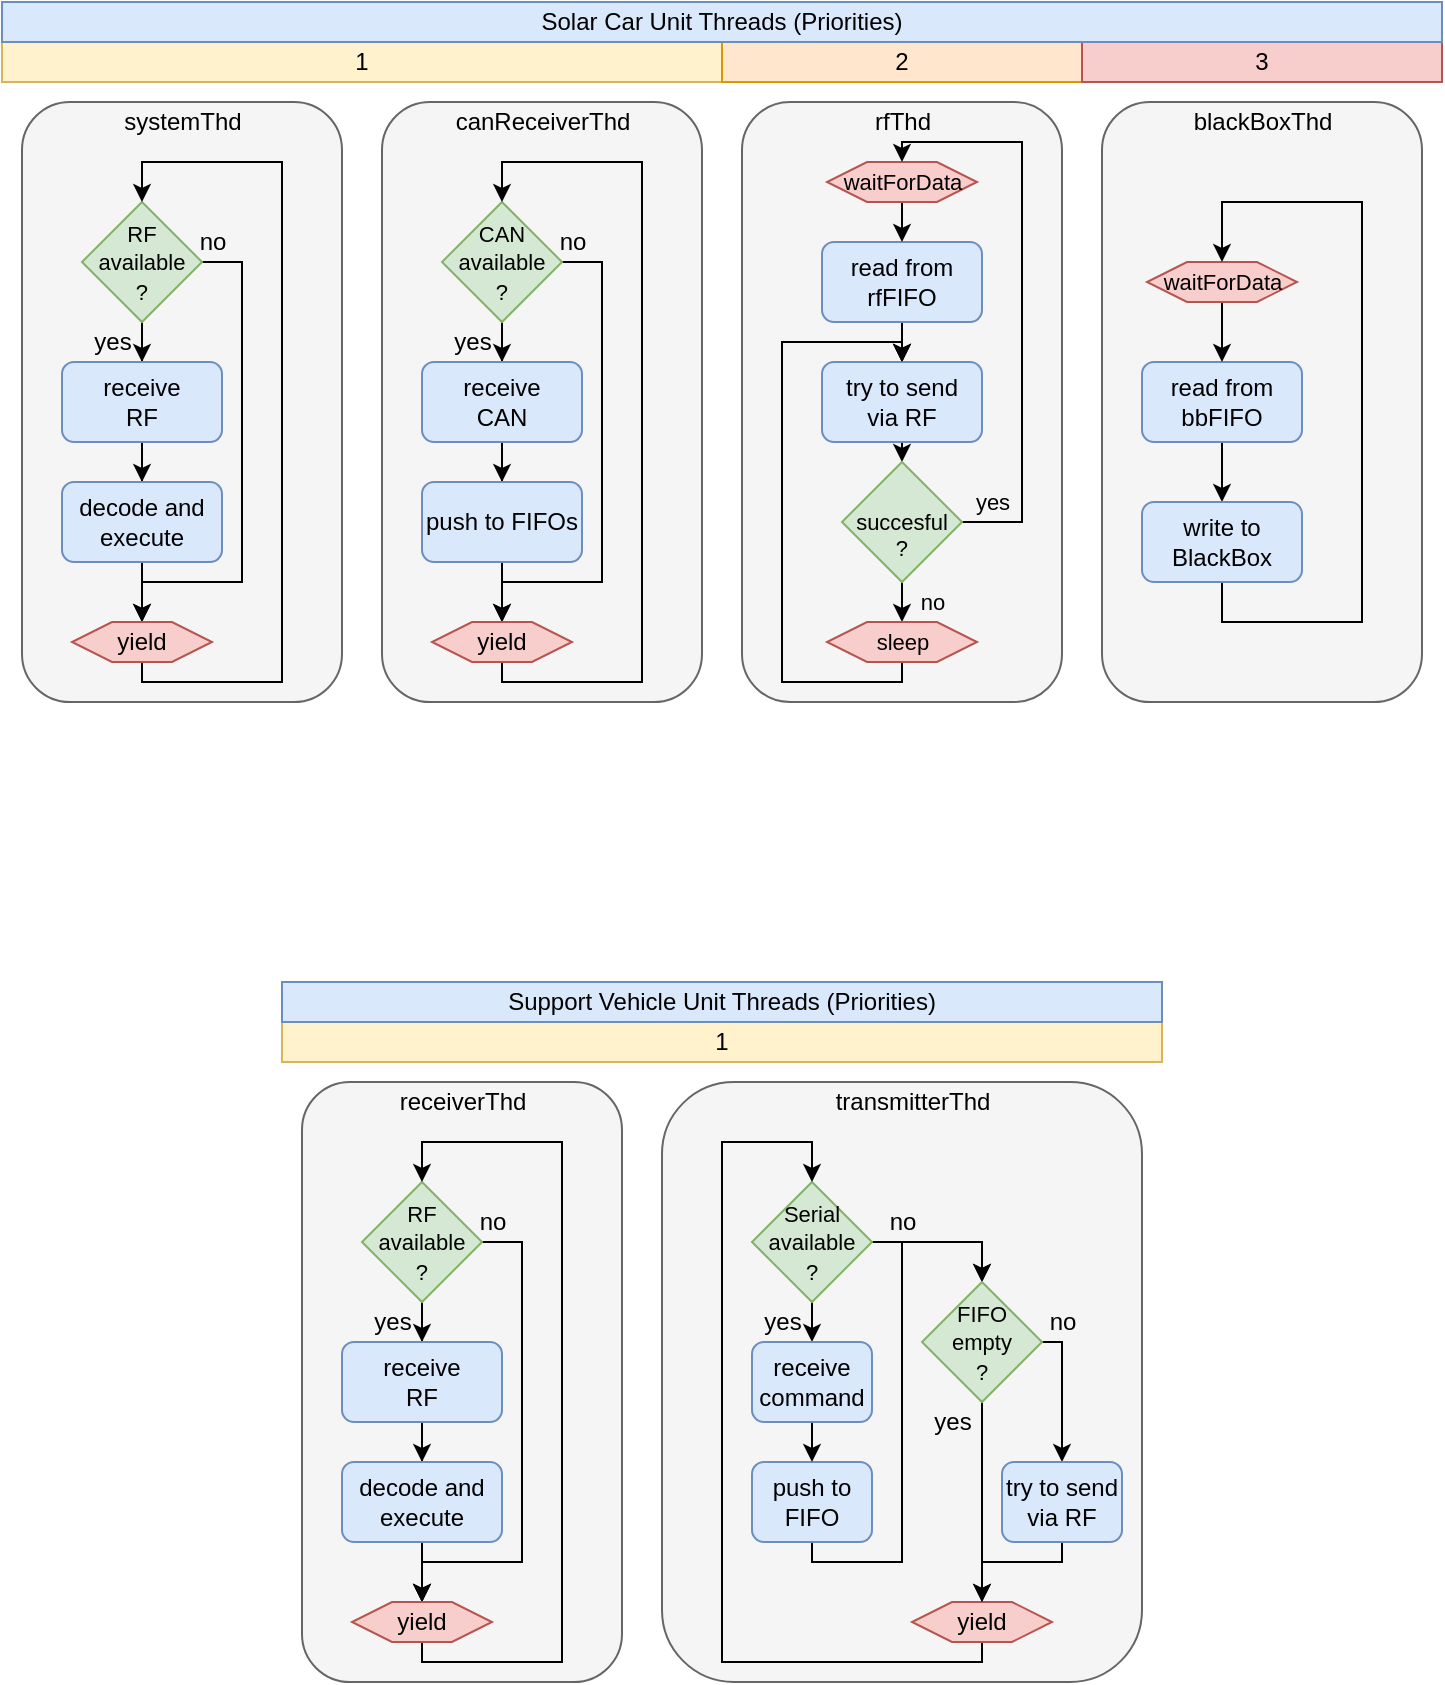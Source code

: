 <mxfile version="14.6.13" type="device"><diagram id="WkllGhkKPKTY4PVK9HA3" name="Page-1"><mxGraphModel dx="1326" dy="959" grid="1" gridSize="10" guides="1" tooltips="1" connect="1" arrows="1" fold="1" page="1" pageScale="1" pageWidth="850" pageHeight="1100" math="0" shadow="0"><root><mxCell id="0"/><mxCell id="1" parent="0"/><mxCell id="gsVgyHO2t3orhfe31xrk-1" value="" style="rounded=1;whiteSpace=wrap;html=1;fillColor=#f5f5f5;strokeColor=#666666;fontColor=#333333;" parent="1" vertex="1"><mxGeometry x="540" y="250" width="160" height="300" as="geometry"/></mxCell><mxCell id="gsVgyHO2t3orhfe31xrk-2" value="canReceiverThd" style="text;html=1;align=center;verticalAlign=middle;resizable=0;points=[];autosize=1;strokeColor=none;" parent="1" vertex="1"><mxGeometry x="570" y="250" width="100" height="20" as="geometry"/></mxCell><mxCell id="gsVgyHO2t3orhfe31xrk-11" style="edgeStyle=orthogonalEdgeStyle;rounded=0;orthogonalLoop=1;jettySize=auto;html=1;entryX=0.5;entryY=0;entryDx=0;entryDy=0;" parent="1" source="gsVgyHO2t3orhfe31xrk-5" target="gsVgyHO2t3orhfe31xrk-8" edge="1"><mxGeometry relative="1" as="geometry"/></mxCell><mxCell id="gsVgyHO2t3orhfe31xrk-15" style="edgeStyle=orthogonalEdgeStyle;rounded=0;orthogonalLoop=1;jettySize=auto;html=1;exitX=1;exitY=0.5;exitDx=0;exitDy=0;entryX=0.5;entryY=0;entryDx=0;entryDy=0;" parent="1" source="gsVgyHO2t3orhfe31xrk-5" target="gsVgyHO2t3orhfe31xrk-10" edge="1"><mxGeometry relative="1" as="geometry"><Array as="points"><mxPoint x="650" y="330"/><mxPoint x="650" y="490"/><mxPoint x="600" y="490"/></Array></mxGeometry></mxCell><mxCell id="gsVgyHO2t3orhfe31xrk-5" value="&lt;font style=&quot;font-size: 11px&quot;&gt;CAN&lt;br&gt;available&lt;br&gt;?&lt;/font&gt;" style="rhombus;whiteSpace=wrap;html=1;fillColor=#d5e8d4;strokeColor=#82b366;" parent="1" vertex="1"><mxGeometry x="570" y="300" width="60" height="60" as="geometry"/></mxCell><mxCell id="gsVgyHO2t3orhfe31xrk-12" style="edgeStyle=orthogonalEdgeStyle;rounded=0;orthogonalLoop=1;jettySize=auto;html=1;entryX=0.5;entryY=0;entryDx=0;entryDy=0;" parent="1" source="gsVgyHO2t3orhfe31xrk-8" target="gsVgyHO2t3orhfe31xrk-9" edge="1"><mxGeometry relative="1" as="geometry"/></mxCell><mxCell id="gsVgyHO2t3orhfe31xrk-8" value="receive&lt;br&gt;CAN" style="rounded=1;whiteSpace=wrap;html=1;fillColor=#dae8fc;strokeColor=#6c8ebf;" parent="1" vertex="1"><mxGeometry x="560" y="380" width="80" height="40" as="geometry"/></mxCell><mxCell id="gsVgyHO2t3orhfe31xrk-14" style="edgeStyle=orthogonalEdgeStyle;rounded=0;orthogonalLoop=1;jettySize=auto;html=1;exitX=0.5;exitY=1;exitDx=0;exitDy=0;entryX=0.5;entryY=0;entryDx=0;entryDy=0;" parent="1" source="gsVgyHO2t3orhfe31xrk-9" target="gsVgyHO2t3orhfe31xrk-10" edge="1"><mxGeometry relative="1" as="geometry"/></mxCell><mxCell id="gsVgyHO2t3orhfe31xrk-9" value="push to FIFOs" style="rounded=1;whiteSpace=wrap;html=1;fillColor=#dae8fc;strokeColor=#6c8ebf;" parent="1" vertex="1"><mxGeometry x="560" y="440" width="80" height="40" as="geometry"/></mxCell><mxCell id="gsVgyHO2t3orhfe31xrk-16" style="edgeStyle=orthogonalEdgeStyle;rounded=0;orthogonalLoop=1;jettySize=auto;html=1;exitX=0.5;exitY=1;exitDx=0;exitDy=0;entryX=0.5;entryY=0;entryDx=0;entryDy=0;" parent="1" source="gsVgyHO2t3orhfe31xrk-10" target="gsVgyHO2t3orhfe31xrk-5" edge="1"><mxGeometry relative="1" as="geometry"><Array as="points"><mxPoint x="600" y="540"/><mxPoint x="670" y="540"/><mxPoint x="670" y="280"/><mxPoint x="600" y="280"/></Array></mxGeometry></mxCell><mxCell id="gsVgyHO2t3orhfe31xrk-10" value="yield" style="shape=hexagon;perimeter=hexagonPerimeter2;whiteSpace=wrap;html=1;fixedSize=1;fillColor=#f8cecc;strokeColor=#b85450;" parent="1" vertex="1"><mxGeometry x="565" y="510" width="70" height="20" as="geometry"/></mxCell><mxCell id="kW5pfyk3hJCMQrnuL7md-1" value="yes" style="text;html=1;align=center;verticalAlign=middle;resizable=0;points=[];autosize=1;strokeColor=none;" parent="1" vertex="1"><mxGeometry x="570" y="360" width="30" height="20" as="geometry"/></mxCell><mxCell id="kW5pfyk3hJCMQrnuL7md-2" value="no" style="text;html=1;align=center;verticalAlign=middle;resizable=0;points=[];autosize=1;strokeColor=none;" parent="1" vertex="1"><mxGeometry x="620" y="310" width="30" height="20" as="geometry"/></mxCell><mxCell id="kW5pfyk3hJCMQrnuL7md-3" value="1" style="rounded=0;whiteSpace=wrap;html=1;fillColor=#fff2cc;strokeColor=#d6b656;" parent="1" vertex="1"><mxGeometry x="350" y="220" width="360" height="20" as="geometry"/></mxCell><mxCell id="kW5pfyk3hJCMQrnuL7md-4" value="" style="rounded=1;whiteSpace=wrap;html=1;fillColor=#f5f5f5;strokeColor=#666666;fontColor=#333333;" parent="1" vertex="1"><mxGeometry x="360" y="250" width="160" height="300" as="geometry"/></mxCell><mxCell id="kW5pfyk3hJCMQrnuL7md-5" value="systemThd" style="text;html=1;align=center;verticalAlign=middle;resizable=0;points=[];autosize=1;strokeColor=none;" parent="1" vertex="1"><mxGeometry x="405" y="250" width="70" height="20" as="geometry"/></mxCell><mxCell id="kW5pfyk3hJCMQrnuL7md-6" style="edgeStyle=orthogonalEdgeStyle;rounded=0;orthogonalLoop=1;jettySize=auto;html=1;entryX=0.5;entryY=0;entryDx=0;entryDy=0;" parent="1" source="kW5pfyk3hJCMQrnuL7md-8" target="kW5pfyk3hJCMQrnuL7md-10" edge="1"><mxGeometry relative="1" as="geometry"/></mxCell><mxCell id="kW5pfyk3hJCMQrnuL7md-7" style="edgeStyle=orthogonalEdgeStyle;rounded=0;orthogonalLoop=1;jettySize=auto;html=1;exitX=1;exitY=0.5;exitDx=0;exitDy=0;entryX=0.5;entryY=0;entryDx=0;entryDy=0;" parent="1" source="kW5pfyk3hJCMQrnuL7md-8" target="kW5pfyk3hJCMQrnuL7md-14" edge="1"><mxGeometry relative="1" as="geometry"><Array as="points"><mxPoint x="470" y="330"/><mxPoint x="470" y="490"/><mxPoint x="420" y="490"/></Array></mxGeometry></mxCell><mxCell id="kW5pfyk3hJCMQrnuL7md-8" value="&lt;font style=&quot;font-size: 11px&quot;&gt;RF&lt;br&gt;available&lt;br&gt;?&lt;/font&gt;" style="rhombus;whiteSpace=wrap;html=1;fillColor=#d5e8d4;strokeColor=#82b366;" parent="1" vertex="1"><mxGeometry x="390" y="300" width="60" height="60" as="geometry"/></mxCell><mxCell id="kW5pfyk3hJCMQrnuL7md-9" style="edgeStyle=orthogonalEdgeStyle;rounded=0;orthogonalLoop=1;jettySize=auto;html=1;entryX=0.5;entryY=0;entryDx=0;entryDy=0;" parent="1" source="kW5pfyk3hJCMQrnuL7md-10" target="kW5pfyk3hJCMQrnuL7md-12" edge="1"><mxGeometry relative="1" as="geometry"/></mxCell><mxCell id="kW5pfyk3hJCMQrnuL7md-10" value="receive&lt;br&gt;RF" style="rounded=1;whiteSpace=wrap;html=1;fillColor=#dae8fc;strokeColor=#6c8ebf;" parent="1" vertex="1"><mxGeometry x="380" y="380" width="80" height="40" as="geometry"/></mxCell><mxCell id="kW5pfyk3hJCMQrnuL7md-11" style="edgeStyle=orthogonalEdgeStyle;rounded=0;orthogonalLoop=1;jettySize=auto;html=1;exitX=0.5;exitY=1;exitDx=0;exitDy=0;entryX=0.5;entryY=0;entryDx=0;entryDy=0;" parent="1" source="kW5pfyk3hJCMQrnuL7md-12" target="kW5pfyk3hJCMQrnuL7md-14" edge="1"><mxGeometry relative="1" as="geometry"/></mxCell><mxCell id="kW5pfyk3hJCMQrnuL7md-12" value="decode and execute" style="rounded=1;whiteSpace=wrap;html=1;fillColor=#dae8fc;strokeColor=#6c8ebf;" parent="1" vertex="1"><mxGeometry x="380" y="440" width="80" height="40" as="geometry"/></mxCell><mxCell id="kW5pfyk3hJCMQrnuL7md-13" style="edgeStyle=orthogonalEdgeStyle;rounded=0;orthogonalLoop=1;jettySize=auto;html=1;exitX=0.5;exitY=1;exitDx=0;exitDy=0;entryX=0.5;entryY=0;entryDx=0;entryDy=0;" parent="1" source="kW5pfyk3hJCMQrnuL7md-14" target="kW5pfyk3hJCMQrnuL7md-8" edge="1"><mxGeometry relative="1" as="geometry"><Array as="points"><mxPoint x="420" y="540"/><mxPoint x="490" y="540"/><mxPoint x="490" y="280"/><mxPoint x="420" y="280"/></Array></mxGeometry></mxCell><mxCell id="kW5pfyk3hJCMQrnuL7md-14" value="yield" style="shape=hexagon;perimeter=hexagonPerimeter2;whiteSpace=wrap;html=1;fixedSize=1;fillColor=#f8cecc;strokeColor=#b85450;" parent="1" vertex="1"><mxGeometry x="385" y="510" width="70" height="20" as="geometry"/></mxCell><mxCell id="kW5pfyk3hJCMQrnuL7md-15" value="yes" style="text;html=1;align=center;verticalAlign=middle;resizable=0;points=[];autosize=1;strokeColor=none;" parent="1" vertex="1"><mxGeometry x="390" y="360" width="30" height="20" as="geometry"/></mxCell><mxCell id="kW5pfyk3hJCMQrnuL7md-16" value="no" style="text;html=1;align=center;verticalAlign=middle;resizable=0;points=[];autosize=1;strokeColor=none;" parent="1" vertex="1"><mxGeometry x="440" y="310" width="30" height="20" as="geometry"/></mxCell><mxCell id="kW5pfyk3hJCMQrnuL7md-17" value="2" style="rounded=0;whiteSpace=wrap;html=1;fillColor=#ffe6cc;strokeColor=#d79b00;" parent="1" vertex="1"><mxGeometry x="710" y="220" width="180" height="20" as="geometry"/></mxCell><mxCell id="kW5pfyk3hJCMQrnuL7md-18" value="3" style="rounded=0;whiteSpace=wrap;html=1;fillColor=#f8cecc;strokeColor=#b85450;" parent="1" vertex="1"><mxGeometry x="890" y="220" width="180" height="20" as="geometry"/></mxCell><mxCell id="kW5pfyk3hJCMQrnuL7md-20" value="Solar Car Unit Threads (Priorities)" style="rounded=0;whiteSpace=wrap;html=1;fillColor=#dae8fc;strokeColor=#6c8ebf;align=center;" parent="1" vertex="1"><mxGeometry x="350" y="200" width="720" height="20" as="geometry"/></mxCell><mxCell id="kW5pfyk3hJCMQrnuL7md-21" value="" style="rounded=1;whiteSpace=wrap;html=1;fillColor=#f5f5f5;strokeColor=#666666;fontColor=#333333;" parent="1" vertex="1"><mxGeometry x="900" y="250" width="160" height="300" as="geometry"/></mxCell><mxCell id="kW5pfyk3hJCMQrnuL7md-22" value="blackBoxThd" style="text;html=1;align=center;verticalAlign=middle;resizable=0;points=[];autosize=1;strokeColor=none;" parent="1" vertex="1"><mxGeometry x="940" y="250" width="80" height="20" as="geometry"/></mxCell><mxCell id="kW5pfyk3hJCMQrnuL7md-36" style="edgeStyle=orthogonalEdgeStyle;rounded=0;orthogonalLoop=1;jettySize=auto;html=1;exitX=0.5;exitY=1;exitDx=0;exitDy=0;entryX=0.5;entryY=0;entryDx=0;entryDy=0;fontSize=11;" parent="1" source="kW5pfyk3hJCMQrnuL7md-29" target="kW5pfyk3hJCMQrnuL7md-34" edge="1"><mxGeometry relative="1" as="geometry"/></mxCell><mxCell id="kW5pfyk3hJCMQrnuL7md-29" value="read from bbFIFO" style="rounded=1;whiteSpace=wrap;html=1;fillColor=#dae8fc;strokeColor=#6c8ebf;" parent="1" vertex="1"><mxGeometry x="920" y="380" width="80" height="40" as="geometry"/></mxCell><mxCell id="kW5pfyk3hJCMQrnuL7md-35" style="edgeStyle=orthogonalEdgeStyle;rounded=0;orthogonalLoop=1;jettySize=auto;html=1;exitX=0.5;exitY=1;exitDx=0;exitDy=0;entryX=0.5;entryY=0;entryDx=0;entryDy=0;fontSize=11;" parent="1" source="kW5pfyk3hJCMQrnuL7md-31" target="kW5pfyk3hJCMQrnuL7md-29" edge="1"><mxGeometry relative="1" as="geometry"/></mxCell><mxCell id="kW5pfyk3hJCMQrnuL7md-31" value="waitForData" style="shape=hexagon;perimeter=hexagonPerimeter2;whiteSpace=wrap;html=1;fixedSize=1;fillColor=#f8cecc;strokeColor=#b85450;fontSize=11;" parent="1" vertex="1"><mxGeometry x="922.5" y="330" width="75" height="20" as="geometry"/></mxCell><mxCell id="kW5pfyk3hJCMQrnuL7md-37" style="edgeStyle=orthogonalEdgeStyle;rounded=0;orthogonalLoop=1;jettySize=auto;html=1;entryX=0.5;entryY=0;entryDx=0;entryDy=0;fontSize=11;" parent="1" source="kW5pfyk3hJCMQrnuL7md-34" target="kW5pfyk3hJCMQrnuL7md-31" edge="1"><mxGeometry relative="1" as="geometry"><Array as="points"><mxPoint x="960" y="510"/><mxPoint x="1030" y="510"/><mxPoint x="1030" y="300"/><mxPoint x="960" y="300"/></Array></mxGeometry></mxCell><mxCell id="kW5pfyk3hJCMQrnuL7md-34" value="write to&lt;br&gt;BlackBox" style="rounded=1;whiteSpace=wrap;html=1;fillColor=#dae8fc;strokeColor=#6c8ebf;" parent="1" vertex="1"><mxGeometry x="920" y="450" width="80" height="40" as="geometry"/></mxCell><mxCell id="kW5pfyk3hJCMQrnuL7md-38" value="" style="rounded=1;whiteSpace=wrap;html=1;fillColor=#f5f5f5;strokeColor=#666666;fontColor=#333333;" parent="1" vertex="1"><mxGeometry x="720" y="250" width="160" height="300" as="geometry"/></mxCell><mxCell id="kW5pfyk3hJCMQrnuL7md-39" value="rfThd" style="text;html=1;align=center;verticalAlign=middle;resizable=0;points=[];autosize=1;strokeColor=none;" parent="1" vertex="1"><mxGeometry x="780" y="250" width="40" height="20" as="geometry"/></mxCell><mxCell id="kW5pfyk3hJCMQrnuL7md-40" style="edgeStyle=orthogonalEdgeStyle;rounded=0;orthogonalLoop=1;jettySize=auto;html=1;exitX=0.5;exitY=1;exitDx=0;exitDy=0;entryX=0.5;entryY=0;entryDx=0;entryDy=0;fontSize=11;" parent="1" source="kW5pfyk3hJCMQrnuL7md-41" target="kW5pfyk3hJCMQrnuL7md-45" edge="1"><mxGeometry relative="1" as="geometry"/></mxCell><mxCell id="bTkvlWSGmPh1gR7uc7Nk-2" style="edgeStyle=orthogonalEdgeStyle;rounded=0;orthogonalLoop=1;jettySize=auto;html=1;" parent="1" source="kW5pfyk3hJCMQrnuL7md-41" target="kW5pfyk3hJCMQrnuL7md-45" edge="1"><mxGeometry relative="1" as="geometry"/></mxCell><mxCell id="kW5pfyk3hJCMQrnuL7md-41" value="read from rfFIFO" style="rounded=1;whiteSpace=wrap;html=1;fillColor=#dae8fc;strokeColor=#6c8ebf;" parent="1" vertex="1"><mxGeometry x="760" y="320" width="80" height="40" as="geometry"/></mxCell><mxCell id="kW5pfyk3hJCMQrnuL7md-42" style="edgeStyle=orthogonalEdgeStyle;rounded=0;orthogonalLoop=1;jettySize=auto;html=1;exitX=0.5;exitY=1;exitDx=0;exitDy=0;entryX=0.5;entryY=0;entryDx=0;entryDy=0;fontSize=11;" parent="1" source="kW5pfyk3hJCMQrnuL7md-43" target="kW5pfyk3hJCMQrnuL7md-41" edge="1"><mxGeometry relative="1" as="geometry"/></mxCell><mxCell id="kW5pfyk3hJCMQrnuL7md-43" value="waitForData" style="shape=hexagon;perimeter=hexagonPerimeter2;whiteSpace=wrap;html=1;fixedSize=1;fillColor=#f8cecc;strokeColor=#b85450;fontSize=11;" parent="1" vertex="1"><mxGeometry x="762.5" y="280" width="75" height="20" as="geometry"/></mxCell><mxCell id="bTkvlWSGmPh1gR7uc7Nk-3" style="edgeStyle=orthogonalEdgeStyle;rounded=0;orthogonalLoop=1;jettySize=auto;html=1;exitX=0.5;exitY=1;exitDx=0;exitDy=0;entryX=0.5;entryY=0;entryDx=0;entryDy=0;fontSize=10;" parent="1" source="kW5pfyk3hJCMQrnuL7md-45" target="bTkvlWSGmPh1gR7uc7Nk-1" edge="1"><mxGeometry relative="1" as="geometry"/></mxCell><mxCell id="kW5pfyk3hJCMQrnuL7md-45" value="try to send&lt;br&gt;via RF" style="rounded=1;whiteSpace=wrap;html=1;fillColor=#dae8fc;strokeColor=#6c8ebf;" parent="1" vertex="1"><mxGeometry x="760" y="380" width="80" height="40" as="geometry"/></mxCell><mxCell id="bTkvlWSGmPh1gR7uc7Nk-7" style="edgeStyle=orthogonalEdgeStyle;rounded=0;orthogonalLoop=1;jettySize=auto;html=1;exitX=0.5;exitY=1;exitDx=0;exitDy=0;entryX=0.5;entryY=0;entryDx=0;entryDy=0;fontSize=10;" parent="1" source="bTkvlWSGmPh1gR7uc7Nk-1" target="bTkvlWSGmPh1gR7uc7Nk-4" edge="1"><mxGeometry relative="1" as="geometry"/></mxCell><mxCell id="bTkvlWSGmPh1gR7uc7Nk-10" style="edgeStyle=orthogonalEdgeStyle;rounded=0;orthogonalLoop=1;jettySize=auto;html=1;exitX=1;exitY=0.5;exitDx=0;exitDy=0;entryX=0.5;entryY=0;entryDx=0;entryDy=0;fontSize=11;" parent="1" source="bTkvlWSGmPh1gR7uc7Nk-1" target="kW5pfyk3hJCMQrnuL7md-43" edge="1"><mxGeometry relative="1" as="geometry"><Array as="points"><mxPoint x="860" y="460"/><mxPoint x="860" y="270"/><mxPoint x="800" y="270"/></Array></mxGeometry></mxCell><mxCell id="bTkvlWSGmPh1gR7uc7Nk-1" value="&lt;span style=&quot;font-size: 11px&quot;&gt;&lt;br style=&quot;font-size: 11px&quot;&gt;succesful&lt;br style=&quot;font-size: 11px&quot;&gt;&lt;/span&gt;?" style="rhombus;whiteSpace=wrap;html=1;fillColor=#d5e8d4;strokeColor=#82b366;fontSize=11;" parent="1" vertex="1"><mxGeometry x="770" y="430" width="60" height="60" as="geometry"/></mxCell><mxCell id="bTkvlWSGmPh1gR7uc7Nk-8" style="edgeStyle=orthogonalEdgeStyle;rounded=0;orthogonalLoop=1;jettySize=auto;html=1;exitX=0.5;exitY=1;exitDx=0;exitDy=0;entryX=0.5;entryY=0;entryDx=0;entryDy=0;fontSize=10;" parent="1" source="bTkvlWSGmPh1gR7uc7Nk-4" target="kW5pfyk3hJCMQrnuL7md-45" edge="1"><mxGeometry relative="1" as="geometry"><Array as="points"><mxPoint x="800" y="540"/><mxPoint x="740" y="540"/><mxPoint x="740" y="370"/><mxPoint x="800" y="370"/></Array></mxGeometry></mxCell><mxCell id="bTkvlWSGmPh1gR7uc7Nk-4" value="sleep" style="shape=hexagon;perimeter=hexagonPerimeter2;whiteSpace=wrap;html=1;fixedSize=1;fillColor=#f8cecc;strokeColor=#b85450;fontSize=11;" parent="1" vertex="1"><mxGeometry x="762.5" y="510" width="75" height="20" as="geometry"/></mxCell><mxCell id="bTkvlWSGmPh1gR7uc7Nk-9" value="no" style="text;html=1;align=center;verticalAlign=middle;resizable=0;points=[];autosize=1;strokeColor=none;fontSize=11;" parent="1" vertex="1"><mxGeometry x="800" y="490" width="30" height="20" as="geometry"/></mxCell><mxCell id="bTkvlWSGmPh1gR7uc7Nk-11" value="yes" style="text;html=1;align=center;verticalAlign=middle;resizable=0;points=[];autosize=1;strokeColor=none;fontSize=11;" parent="1" vertex="1"><mxGeometry x="830" y="440" width="30" height="20" as="geometry"/></mxCell><mxCell id="-U4qnC2X32VciUmgCqjB-1" value="1" style="rounded=0;whiteSpace=wrap;html=1;fillColor=#fff2cc;strokeColor=#d6b656;" parent="1" vertex="1"><mxGeometry x="490" y="710" width="440" height="20" as="geometry"/></mxCell><mxCell id="-U4qnC2X32VciUmgCqjB-2" value="" style="rounded=1;whiteSpace=wrap;html=1;fillColor=#f5f5f5;strokeColor=#666666;fontColor=#333333;" parent="1" vertex="1"><mxGeometry x="500" y="740" width="160" height="300" as="geometry"/></mxCell><mxCell id="-U4qnC2X32VciUmgCqjB-3" value="receiverThd" style="text;html=1;align=center;verticalAlign=middle;resizable=0;points=[];autosize=1;strokeColor=none;" parent="1" vertex="1"><mxGeometry x="540" y="740" width="80" height="20" as="geometry"/></mxCell><mxCell id="-U4qnC2X32VciUmgCqjB-4" style="edgeStyle=orthogonalEdgeStyle;rounded=0;orthogonalLoop=1;jettySize=auto;html=1;entryX=0.5;entryY=0;entryDx=0;entryDy=0;" parent="1" source="-U4qnC2X32VciUmgCqjB-6" target="-U4qnC2X32VciUmgCqjB-8" edge="1"><mxGeometry relative="1" as="geometry"/></mxCell><mxCell id="-U4qnC2X32VciUmgCqjB-5" style="edgeStyle=orthogonalEdgeStyle;rounded=0;orthogonalLoop=1;jettySize=auto;html=1;exitX=1;exitY=0.5;exitDx=0;exitDy=0;entryX=0.5;entryY=0;entryDx=0;entryDy=0;" parent="1" source="-U4qnC2X32VciUmgCqjB-6" target="-U4qnC2X32VciUmgCqjB-13" edge="1"><mxGeometry relative="1" as="geometry"><Array as="points"><mxPoint x="610" y="820"/><mxPoint x="610" y="980"/><mxPoint x="560" y="980"/></Array></mxGeometry></mxCell><mxCell id="-U4qnC2X32VciUmgCqjB-6" value="&lt;font style=&quot;font-size: 11px&quot;&gt;RF&lt;br&gt;available&lt;br&gt;?&lt;/font&gt;" style="rhombus;whiteSpace=wrap;html=1;fillColor=#d5e8d4;strokeColor=#82b366;" parent="1" vertex="1"><mxGeometry x="530" y="790" width="60" height="60" as="geometry"/></mxCell><mxCell id="-U4qnC2X32VciUmgCqjB-7" style="edgeStyle=orthogonalEdgeStyle;rounded=0;orthogonalLoop=1;jettySize=auto;html=1;entryX=0.5;entryY=0;entryDx=0;entryDy=0;" parent="1" source="-U4qnC2X32VciUmgCqjB-8" target="-U4qnC2X32VciUmgCqjB-11" edge="1"><mxGeometry relative="1" as="geometry"/></mxCell><mxCell id="-U4qnC2X32VciUmgCqjB-8" value="receive&lt;br&gt;RF" style="rounded=1;whiteSpace=wrap;html=1;fillColor=#dae8fc;strokeColor=#6c8ebf;" parent="1" vertex="1"><mxGeometry x="520" y="870" width="80" height="40" as="geometry"/></mxCell><mxCell id="-U4qnC2X32VciUmgCqjB-9" style="edgeStyle=orthogonalEdgeStyle;rounded=0;orthogonalLoop=1;jettySize=auto;html=1;exitX=0.5;exitY=1;exitDx=0;exitDy=0;entryX=0.5;entryY=0;entryDx=0;entryDy=0;" parent="1" source="-U4qnC2X32VciUmgCqjB-11" target="-U4qnC2X32VciUmgCqjB-13" edge="1"><mxGeometry relative="1" as="geometry"/></mxCell><mxCell id="-U4qnC2X32VciUmgCqjB-10" value="" style="edgeStyle=orthogonalEdgeStyle;rounded=0;orthogonalLoop=1;jettySize=auto;html=1;" parent="1" source="-U4qnC2X32VciUmgCqjB-11" target="-U4qnC2X32VciUmgCqjB-13" edge="1"><mxGeometry relative="1" as="geometry"/></mxCell><mxCell id="-U4qnC2X32VciUmgCqjB-11" value="decode and execute" style="rounded=1;whiteSpace=wrap;html=1;fillColor=#dae8fc;strokeColor=#6c8ebf;" parent="1" vertex="1"><mxGeometry x="520" y="930" width="80" height="40" as="geometry"/></mxCell><mxCell id="-U4qnC2X32VciUmgCqjB-12" style="edgeStyle=orthogonalEdgeStyle;rounded=0;orthogonalLoop=1;jettySize=auto;html=1;exitX=0.5;exitY=1;exitDx=0;exitDy=0;entryX=0.5;entryY=0;entryDx=0;entryDy=0;" parent="1" source="-U4qnC2X32VciUmgCqjB-13" target="-U4qnC2X32VciUmgCqjB-6" edge="1"><mxGeometry relative="1" as="geometry"><Array as="points"><mxPoint x="560" y="1030"/><mxPoint x="630" y="1030"/><mxPoint x="630" y="770"/><mxPoint x="560" y="770"/></Array></mxGeometry></mxCell><mxCell id="-U4qnC2X32VciUmgCqjB-13" value="yield" style="shape=hexagon;perimeter=hexagonPerimeter2;whiteSpace=wrap;html=1;fixedSize=1;fillColor=#f8cecc;strokeColor=#b85450;" parent="1" vertex="1"><mxGeometry x="525" y="1000" width="70" height="20" as="geometry"/></mxCell><mxCell id="-U4qnC2X32VciUmgCqjB-14" value="yes" style="text;html=1;align=center;verticalAlign=middle;resizable=0;points=[];autosize=1;strokeColor=none;" parent="1" vertex="1"><mxGeometry x="530" y="850" width="30" height="20" as="geometry"/></mxCell><mxCell id="-U4qnC2X32VciUmgCqjB-15" value="no" style="text;html=1;align=center;verticalAlign=middle;resizable=0;points=[];autosize=1;strokeColor=none;" parent="1" vertex="1"><mxGeometry x="580" y="800" width="30" height="20" as="geometry"/></mxCell><mxCell id="-U4qnC2X32VciUmgCqjB-16" value="Support Vehicle Unit Threads (Priorities)" style="rounded=0;whiteSpace=wrap;html=1;fillColor=#dae8fc;strokeColor=#6c8ebf;align=center;" parent="1" vertex="1"><mxGeometry x="490" y="690" width="440" height="20" as="geometry"/></mxCell><mxCell id="-U4qnC2X32VciUmgCqjB-17" value="" style="rounded=1;whiteSpace=wrap;html=1;fillColor=#f5f5f5;strokeColor=#666666;fontColor=#333333;" parent="1" vertex="1"><mxGeometry x="680" y="740" width="240" height="300" as="geometry"/></mxCell><mxCell id="-U4qnC2X32VciUmgCqjB-18" value="transmitterThd" style="text;html=1;align=center;verticalAlign=middle;resizable=0;points=[];autosize=1;strokeColor=none;" parent="1" vertex="1"><mxGeometry x="760" y="740" width="90" height="20" as="geometry"/></mxCell><mxCell id="-U4qnC2X32VciUmgCqjB-19" style="edgeStyle=orthogonalEdgeStyle;rounded=0;orthogonalLoop=1;jettySize=auto;html=1;exitX=1;exitY=0.5;exitDx=0;exitDy=0;entryX=0.5;entryY=0;entryDx=0;entryDy=0;" parent="1" source="-U4qnC2X32VciUmgCqjB-21" target="-U4qnC2X32VciUmgCqjB-30" edge="1"><mxGeometry relative="1" as="geometry"/></mxCell><mxCell id="-U4qnC2X32VciUmgCqjB-20" style="edgeStyle=orthogonalEdgeStyle;rounded=0;orthogonalLoop=1;jettySize=auto;html=1;exitX=0.5;exitY=1;exitDx=0;exitDy=0;entryX=0.5;entryY=0;entryDx=0;entryDy=0;" parent="1" source="-U4qnC2X32VciUmgCqjB-21" target="-U4qnC2X32VciUmgCqjB-34" edge="1"><mxGeometry relative="1" as="geometry"/></mxCell><mxCell id="-U4qnC2X32VciUmgCqjB-21" value="&lt;span style=&quot;font-size: 11px&quot;&gt;Serial available&lt;br&gt;?&lt;/span&gt;" style="rhombus;whiteSpace=wrap;html=1;fillColor=#d5e8d4;strokeColor=#82b366;" parent="1" vertex="1"><mxGeometry x="725" y="790" width="60" height="60" as="geometry"/></mxCell><mxCell id="-U4qnC2X32VciUmgCqjB-22" style="edgeStyle=orthogonalEdgeStyle;rounded=0;orthogonalLoop=1;jettySize=auto;html=1;exitX=0.5;exitY=1;exitDx=0;exitDy=0;entryX=0.5;entryY=0;entryDx=0;entryDy=0;" parent="1" source="-U4qnC2X32VciUmgCqjB-23" target="-U4qnC2X32VciUmgCqjB-30" edge="1"><mxGeometry relative="1" as="geometry"><Array as="points"><mxPoint x="755" y="980"/><mxPoint x="800" y="980"/><mxPoint x="800" y="820"/><mxPoint x="840" y="820"/></Array></mxGeometry></mxCell><mxCell id="-U4qnC2X32VciUmgCqjB-23" value="push to FIFO" style="rounded=1;whiteSpace=wrap;html=1;fillColor=#dae8fc;strokeColor=#6c8ebf;" parent="1" vertex="1"><mxGeometry x="725" y="930" width="60" height="40" as="geometry"/></mxCell><mxCell id="-U4qnC2X32VciUmgCqjB-24" style="edgeStyle=orthogonalEdgeStyle;rounded=0;orthogonalLoop=1;jettySize=auto;html=1;exitX=0.5;exitY=1;exitDx=0;exitDy=0;entryX=0.5;entryY=0;entryDx=0;entryDy=0;" parent="1" source="-U4qnC2X32VciUmgCqjB-25" target="-U4qnC2X32VciUmgCqjB-21" edge="1"><mxGeometry relative="1" as="geometry"><Array as="points"><mxPoint x="840" y="1030"/><mxPoint x="710" y="1030"/><mxPoint x="710" y="770"/><mxPoint x="755" y="770"/></Array></mxGeometry></mxCell><mxCell id="-U4qnC2X32VciUmgCqjB-25" value="yield" style="shape=hexagon;perimeter=hexagonPerimeter2;whiteSpace=wrap;html=1;fixedSize=1;fillColor=#f8cecc;strokeColor=#b85450;" parent="1" vertex="1"><mxGeometry x="805" y="1000" width="70" height="20" as="geometry"/></mxCell><mxCell id="-U4qnC2X32VciUmgCqjB-26" value="yes" style="text;html=1;align=center;verticalAlign=middle;resizable=0;points=[];autosize=1;strokeColor=none;" parent="1" vertex="1"><mxGeometry x="725" y="850" width="30" height="20" as="geometry"/></mxCell><mxCell id="-U4qnC2X32VciUmgCqjB-27" value="no" style="text;html=1;align=center;verticalAlign=middle;resizable=0;points=[];autosize=1;strokeColor=none;" parent="1" vertex="1"><mxGeometry x="785" y="800" width="30" height="20" as="geometry"/></mxCell><mxCell id="-U4qnC2X32VciUmgCqjB-28" style="edgeStyle=orthogonalEdgeStyle;rounded=0;orthogonalLoop=1;jettySize=auto;html=1;exitX=1;exitY=0.5;exitDx=0;exitDy=0;entryX=0.5;entryY=0;entryDx=0;entryDy=0;" parent="1" source="-U4qnC2X32VciUmgCqjB-30" target="-U4qnC2X32VciUmgCqjB-32" edge="1"><mxGeometry relative="1" as="geometry"><Array as="points"><mxPoint x="880" y="870"/></Array></mxGeometry></mxCell><mxCell id="-U4qnC2X32VciUmgCqjB-29" style="edgeStyle=orthogonalEdgeStyle;rounded=0;orthogonalLoop=1;jettySize=auto;html=1;exitX=0.5;exitY=1;exitDx=0;exitDy=0;entryX=0.5;entryY=0;entryDx=0;entryDy=0;" parent="1" source="-U4qnC2X32VciUmgCqjB-30" target="-U4qnC2X32VciUmgCqjB-25" edge="1"><mxGeometry relative="1" as="geometry"/></mxCell><mxCell id="-U4qnC2X32VciUmgCqjB-30" value="&lt;span style=&quot;font-size: 11px&quot;&gt;FIFO empty&lt;br&gt;?&lt;/span&gt;" style="rhombus;whiteSpace=wrap;html=1;fillColor=#d5e8d4;strokeColor=#82b366;" parent="1" vertex="1"><mxGeometry x="810" y="840" width="60" height="60" as="geometry"/></mxCell><mxCell id="-U4qnC2X32VciUmgCqjB-31" style="edgeStyle=orthogonalEdgeStyle;rounded=0;orthogonalLoop=1;jettySize=auto;html=1;exitX=0.5;exitY=1;exitDx=0;exitDy=0;" parent="1" source="-U4qnC2X32VciUmgCqjB-32" edge="1"><mxGeometry relative="1" as="geometry"><mxPoint x="840" y="1000" as="targetPoint"/><Array as="points"><mxPoint x="880" y="980"/><mxPoint x="840" y="980"/></Array></mxGeometry></mxCell><mxCell id="-U4qnC2X32VciUmgCqjB-32" value="try to send&lt;br&gt;via RF" style="rounded=1;whiteSpace=wrap;html=1;fillColor=#dae8fc;strokeColor=#6c8ebf;" parent="1" vertex="1"><mxGeometry x="850" y="930" width="60" height="40" as="geometry"/></mxCell><mxCell id="-U4qnC2X32VciUmgCqjB-33" style="edgeStyle=orthogonalEdgeStyle;rounded=0;orthogonalLoop=1;jettySize=auto;html=1;exitX=0.5;exitY=1;exitDx=0;exitDy=0;entryX=0.5;entryY=0;entryDx=0;entryDy=0;" parent="1" source="-U4qnC2X32VciUmgCqjB-34" target="-U4qnC2X32VciUmgCqjB-23" edge="1"><mxGeometry relative="1" as="geometry"/></mxCell><mxCell id="-U4qnC2X32VciUmgCqjB-34" value="receive command" style="rounded=1;whiteSpace=wrap;html=1;fillColor=#dae8fc;strokeColor=#6c8ebf;" parent="1" vertex="1"><mxGeometry x="725" y="870" width="60" height="40" as="geometry"/></mxCell><mxCell id="-U4qnC2X32VciUmgCqjB-35" value="yes" style="text;html=1;align=center;verticalAlign=middle;resizable=0;points=[];autosize=1;strokeColor=none;" parent="1" vertex="1"><mxGeometry x="810" y="900" width="30" height="20" as="geometry"/></mxCell><mxCell id="-U4qnC2X32VciUmgCqjB-36" value="no" style="text;html=1;align=center;verticalAlign=middle;resizable=0;points=[];autosize=1;strokeColor=none;" parent="1" vertex="1"><mxGeometry x="865" y="850" width="30" height="20" as="geometry"/></mxCell></root></mxGraphModel></diagram></mxfile>